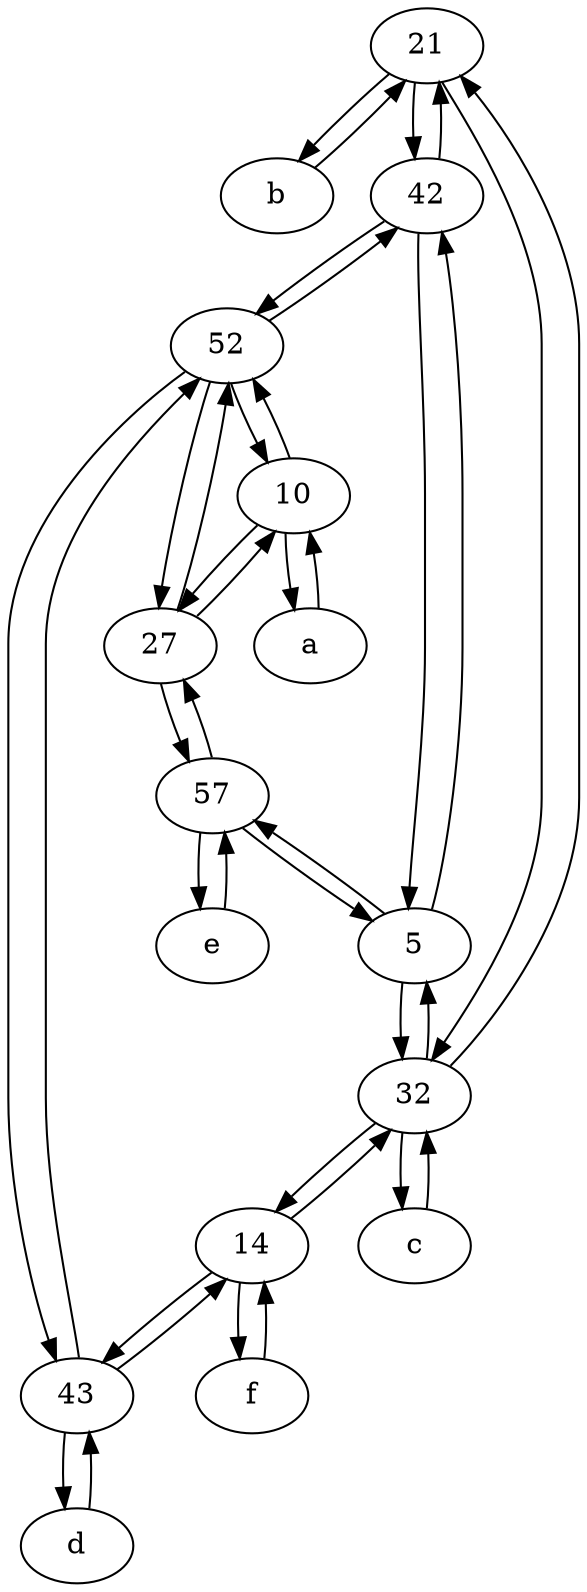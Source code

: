 digraph  {
	21;
	10;
	5;
	b [pos="50,20!"];
	42;
	57;
	c [pos="20,10!"];
	43;
	14;
	f [pos="15,45!"];
	32;
	52;
	a [pos="40,10!"];
	27;
	e [pos="30,50!"];
	d [pos="20,30!"];
	21 -> 42;
	52 -> 42;
	10 -> a;
	32 -> 14;
	42 -> 21;
	27 -> 57;
	5 -> 42;
	42 -> 52;
	a -> 10;
	57 -> 5;
	52 -> 27;
	10 -> 52;
	43 -> 52;
	27 -> 10;
	21 -> 32;
	42 -> 5;
	14 -> f;
	b -> 21;
	5 -> 57;
	f -> 14;
	21 -> b;
	32 -> 21;
	57 -> e;
	d -> 43;
	52 -> 10;
	10 -> 27;
	e -> 57;
	14 -> 43;
	57 -> 27;
	c -> 32;
	43 -> 14;
	5 -> 32;
	43 -> d;
	52 -> 43;
	32 -> c;
	14 -> 32;
	27 -> 52;
	32 -> 5;

	}